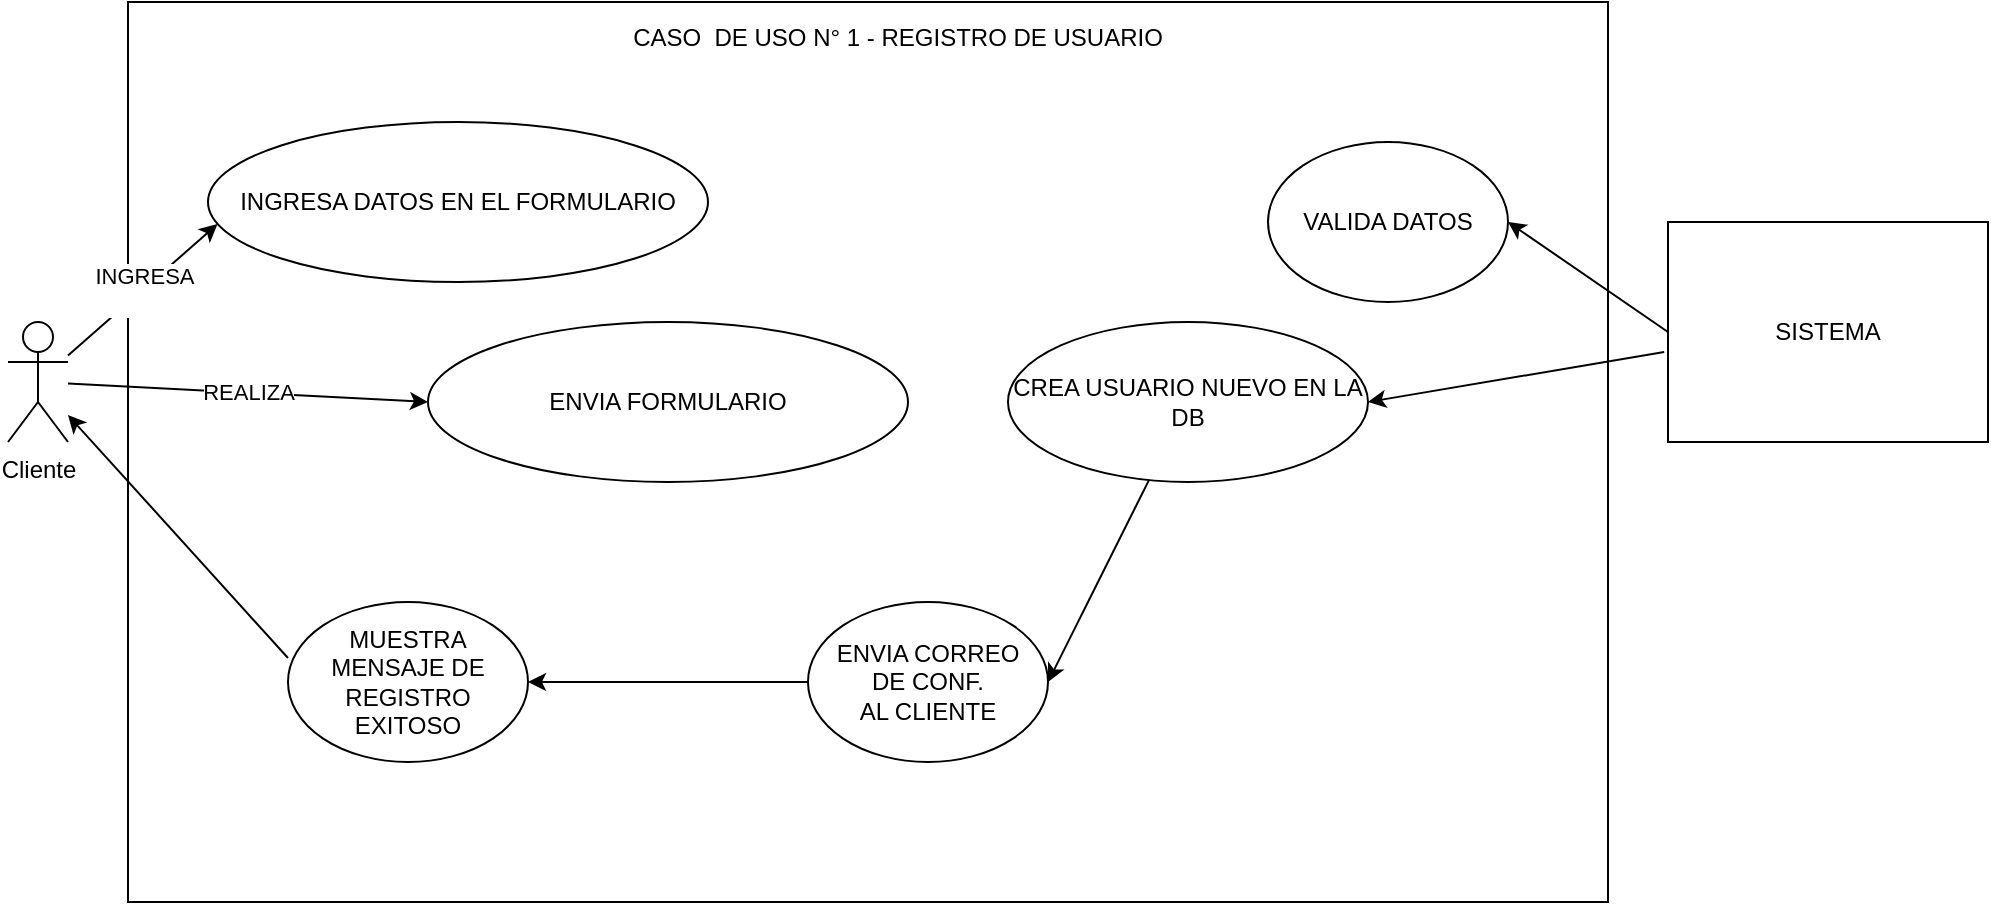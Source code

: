 <mxfile version="24.7.17">
  <diagram name="Page-1" id="e7e014a7-5840-1c2e-5031-d8a46d1fe8dd">
    <mxGraphModel dx="1434" dy="772" grid="1" gridSize="10" guides="1" tooltips="1" connect="1" arrows="1" fold="1" page="1" pageScale="1" pageWidth="1169" pageHeight="826" background="none" math="0" shadow="0">
      <root>
        <mxCell id="0" />
        <mxCell id="1" parent="0" />
        <mxCell id="qDc03qYSTAvNHPBqQJo8-41" value="Cliente&lt;div&gt;&lt;br&gt;&lt;/div&gt;" style="shape=umlActor;verticalLabelPosition=bottom;verticalAlign=top;html=1;outlineConnect=0;" vertex="1" parent="1">
          <mxGeometry x="140" y="240" width="30" height="60" as="geometry" />
        </mxCell>
        <mxCell id="qDc03qYSTAvNHPBqQJo8-42" value="&lt;div&gt;&lt;br&gt;&lt;/div&gt;&lt;div&gt;&lt;br&gt;&lt;/div&gt;&lt;div&gt;&lt;br&gt;&lt;/div&gt;&lt;div&gt;&lt;br&gt;&lt;/div&gt;&lt;div&gt;&lt;br&gt;&lt;/div&gt;&lt;div&gt;&lt;br&gt;&lt;/div&gt;&lt;div&gt;&lt;br&gt;&lt;/div&gt;&lt;div&gt;&lt;br&gt;&lt;/div&gt;&lt;div&gt;&lt;br&gt;&lt;/div&gt;&lt;div&gt;&lt;br&gt;&lt;/div&gt;&lt;div&gt;&lt;br&gt;&lt;/div&gt;&lt;div&gt;&lt;br&gt;&lt;/div&gt;&lt;div&gt;&lt;br&gt;&lt;/div&gt;&lt;div&gt;&lt;br&gt;&lt;/div&gt;&lt;div&gt;&lt;br&gt;&lt;/div&gt;&lt;div&gt;&lt;br&gt;&lt;/div&gt;&lt;div&gt;&lt;br&gt;&lt;/div&gt;&lt;div&gt;&lt;br&gt;&lt;/div&gt;&lt;div&gt;&lt;br&gt;&lt;/div&gt;&lt;div&gt;&lt;br&gt;&lt;/div&gt;&lt;div&gt;&lt;br&gt;&lt;/div&gt;&lt;div&gt;&lt;br&gt;&lt;/div&gt;&lt;div&gt;&lt;br&gt;&lt;/div&gt;&lt;div&gt;&lt;br&gt;&lt;/div&gt;&lt;div&gt;&lt;br&gt;&lt;/div&gt;&lt;div&gt;&lt;br&gt;&lt;/div&gt;" style="rounded=0;whiteSpace=wrap;html=1;" vertex="1" parent="1">
          <mxGeometry x="200" y="80" width="740" height="450" as="geometry" />
        </mxCell>
        <mxCell id="qDc03qYSTAvNHPBqQJo8-43" value="INGRESA DATOS EN EL FORMULARIO" style="ellipse;whiteSpace=wrap;html=1;" vertex="1" parent="1">
          <mxGeometry x="240" y="140" width="250" height="80" as="geometry" />
        </mxCell>
        <mxCell id="qDc03qYSTAvNHPBqQJo8-45" value="INGRESA&lt;div&gt;&lt;br&gt;&lt;/div&gt;" style="endArrow=classic;html=1;rounded=0;entryX=0.019;entryY=0.638;entryDx=0;entryDy=0;entryPerimeter=0;" edge="1" parent="1" source="qDc03qYSTAvNHPBqQJo8-41" target="qDc03qYSTAvNHPBqQJo8-43">
          <mxGeometry width="50" height="50" relative="1" as="geometry">
            <mxPoint x="560" y="420" as="sourcePoint" />
            <mxPoint x="610" y="370" as="targetPoint" />
          </mxGeometry>
        </mxCell>
        <mxCell id="qDc03qYSTAvNHPBqQJo8-46" value="ENVIA FORMULARIO" style="ellipse;whiteSpace=wrap;html=1;" vertex="1" parent="1">
          <mxGeometry x="350" y="240" width="240" height="80" as="geometry" />
        </mxCell>
        <mxCell id="qDc03qYSTAvNHPBqQJo8-47" value="REALIZA" style="endArrow=classic;html=1;rounded=0;entryX=0;entryY=0.5;entryDx=0;entryDy=0;" edge="1" parent="1" source="qDc03qYSTAvNHPBqQJo8-41" target="qDc03qYSTAvNHPBqQJo8-46">
          <mxGeometry width="50" height="50" relative="1" as="geometry">
            <mxPoint x="560" y="420" as="sourcePoint" />
            <mxPoint x="610" y="370" as="targetPoint" />
          </mxGeometry>
        </mxCell>
        <mxCell id="qDc03qYSTAvNHPBqQJo8-48" value="SISTEMA" style="rounded=0;whiteSpace=wrap;html=1;" vertex="1" parent="1">
          <mxGeometry x="970" y="190" width="160" height="110" as="geometry" />
        </mxCell>
        <mxCell id="qDc03qYSTAvNHPBqQJo8-49" value="VALIDA DATOS" style="ellipse;whiteSpace=wrap;html=1;" vertex="1" parent="1">
          <mxGeometry x="770" y="150" width="120" height="80" as="geometry" />
        </mxCell>
        <mxCell id="qDc03qYSTAvNHPBqQJo8-51" value="" style="endArrow=classic;html=1;rounded=0;entryX=1;entryY=0.5;entryDx=0;entryDy=0;exitX=0;exitY=0.5;exitDx=0;exitDy=0;" edge="1" parent="1" source="qDc03qYSTAvNHPBqQJo8-48" target="qDc03qYSTAvNHPBqQJo8-49">
          <mxGeometry width="50" height="50" relative="1" as="geometry">
            <mxPoint x="560" y="420" as="sourcePoint" />
            <mxPoint x="610" y="370" as="targetPoint" />
          </mxGeometry>
        </mxCell>
        <mxCell id="qDc03qYSTAvNHPBqQJo8-52" value="CREA USUARIO NUEVO EN LA DB" style="ellipse;whiteSpace=wrap;html=1;" vertex="1" parent="1">
          <mxGeometry x="640" y="240" width="180" height="80" as="geometry" />
        </mxCell>
        <mxCell id="qDc03qYSTAvNHPBqQJo8-53" value="" style="endArrow=classic;html=1;rounded=0;entryX=1;entryY=0.5;entryDx=0;entryDy=0;exitX=-0.012;exitY=0.591;exitDx=0;exitDy=0;exitPerimeter=0;" edge="1" parent="1" source="qDc03qYSTAvNHPBqQJo8-48" target="qDc03qYSTAvNHPBqQJo8-52">
          <mxGeometry width="50" height="50" relative="1" as="geometry">
            <mxPoint x="560" y="420" as="sourcePoint" />
            <mxPoint x="610" y="370" as="targetPoint" />
          </mxGeometry>
        </mxCell>
        <mxCell id="qDc03qYSTAvNHPBqQJo8-54" value="ENVIA CORREO&lt;div&gt;DE CONF.&lt;/div&gt;&lt;div&gt;AL CLIENTE&lt;/div&gt;" style="ellipse;whiteSpace=wrap;html=1;" vertex="1" parent="1">
          <mxGeometry x="540" y="380" width="120" height="80" as="geometry" />
        </mxCell>
        <mxCell id="qDc03qYSTAvNHPBqQJo8-55" value="" style="endArrow=classic;html=1;rounded=0;entryX=1;entryY=0.5;entryDx=0;entryDy=0;" edge="1" parent="1" source="qDc03qYSTAvNHPBqQJo8-52" target="qDc03qYSTAvNHPBqQJo8-54">
          <mxGeometry width="50" height="50" relative="1" as="geometry">
            <mxPoint x="560" y="420" as="sourcePoint" />
            <mxPoint x="610" y="370" as="targetPoint" />
          </mxGeometry>
        </mxCell>
        <mxCell id="qDc03qYSTAvNHPBqQJo8-56" value="" style="endArrow=classic;html=1;rounded=0;exitX=0;exitY=0.5;exitDx=0;exitDy=0;entryX=1;entryY=0.5;entryDx=0;entryDy=0;" edge="1" parent="1" source="qDc03qYSTAvNHPBqQJo8-54" target="qDc03qYSTAvNHPBqQJo8-57">
          <mxGeometry width="50" height="50" relative="1" as="geometry">
            <mxPoint x="560" y="420" as="sourcePoint" />
            <mxPoint x="610" y="370" as="targetPoint" />
          </mxGeometry>
        </mxCell>
        <mxCell id="qDc03qYSTAvNHPBqQJo8-57" value="MUESTRA MENSAJE DE REGISTRO EXITOSO" style="ellipse;whiteSpace=wrap;html=1;" vertex="1" parent="1">
          <mxGeometry x="280" y="380" width="120" height="80" as="geometry" />
        </mxCell>
        <mxCell id="qDc03qYSTAvNHPBqQJo8-59" value="CASO&amp;nbsp; DE USO N° 1 - REGISTRO DE USUARIO&lt;div&gt;&lt;br&gt;&lt;/div&gt;" style="text;html=1;align=center;verticalAlign=middle;whiteSpace=wrap;rounded=0;" vertex="1" parent="1">
          <mxGeometry x="410" y="90" width="350" height="30" as="geometry" />
        </mxCell>
        <mxCell id="qDc03qYSTAvNHPBqQJo8-61" value="" style="endArrow=classic;html=1;rounded=0;exitX=0;exitY=0.35;exitDx=0;exitDy=0;exitPerimeter=0;" edge="1" parent="1" source="qDc03qYSTAvNHPBqQJo8-57" target="qDc03qYSTAvNHPBqQJo8-41">
          <mxGeometry width="50" height="50" relative="1" as="geometry">
            <mxPoint x="560" y="220" as="sourcePoint" />
            <mxPoint x="610" y="170" as="targetPoint" />
          </mxGeometry>
        </mxCell>
      </root>
    </mxGraphModel>
  </diagram>
</mxfile>
